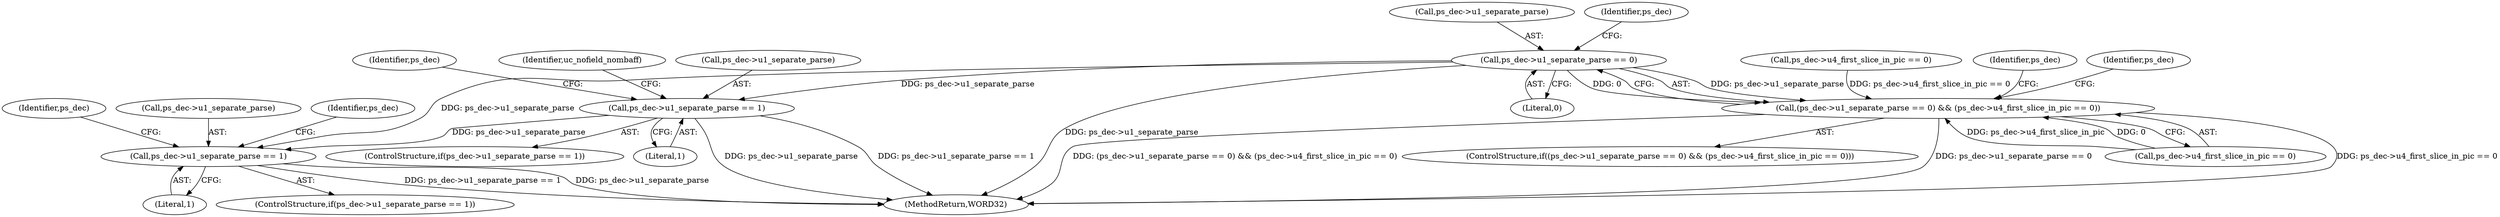 digraph "0_Android_0b23c81c3dd9ec38f7e6806a3955fed1925541a0_2@pointer" {
"1001272" [label="(Call,ps_dec->u1_separate_parse == 0)"];
"1001271" [label="(Call,(ps_dec->u1_separate_parse == 0) && (ps_dec->u4_first_slice_in_pic == 0))"];
"1001676" [label="(Call,ps_dec->u1_separate_parse == 1)"];
"1002092" [label="(Call,ps_dec->u1_separate_parse == 1)"];
"1002589" [label="(MethodReturn,WORD32)"];
"1001273" [label="(Call,ps_dec->u1_separate_parse)"];
"1002092" [label="(Call,ps_dec->u1_separate_parse == 1)"];
"1001285" [label="(Identifier,ps_dec)"];
"1001279" [label="(Identifier,ps_dec)"];
"1001685" [label="(Identifier,ps_dec)"];
"1001752" [label="(Identifier,uc_nofield_nombaff)"];
"1001272" [label="(Call,ps_dec->u1_separate_parse == 0)"];
"1002113" [label="(Identifier,ps_dec)"];
"1001271" [label="(Call,(ps_dec->u1_separate_parse == 0) && (ps_dec->u4_first_slice_in_pic == 0))"];
"1001256" [label="(Call,ps_dec->u4_first_slice_in_pic == 0)"];
"1001675" [label="(ControlStructure,if(ps_dec->u1_separate_parse == 1))"];
"1001289" [label="(Identifier,ps_dec)"];
"1002096" [label="(Literal,1)"];
"1001677" [label="(Call,ps_dec->u1_separate_parse)"];
"1002093" [label="(Call,ps_dec->u1_separate_parse)"];
"1001676" [label="(Call,ps_dec->u1_separate_parse == 1)"];
"1001680" [label="(Literal,1)"];
"1002091" [label="(ControlStructure,if(ps_dec->u1_separate_parse == 1))"];
"1001276" [label="(Literal,0)"];
"1001277" [label="(Call,ps_dec->u4_first_slice_in_pic == 0)"];
"1002100" [label="(Identifier,ps_dec)"];
"1001270" [label="(ControlStructure,if((ps_dec->u1_separate_parse == 0) && (ps_dec->u4_first_slice_in_pic == 0)))"];
"1001272" -> "1001271"  [label="AST: "];
"1001272" -> "1001276"  [label="CFG: "];
"1001273" -> "1001272"  [label="AST: "];
"1001276" -> "1001272"  [label="AST: "];
"1001279" -> "1001272"  [label="CFG: "];
"1001271" -> "1001272"  [label="CFG: "];
"1001272" -> "1002589"  [label="DDG: ps_dec->u1_separate_parse"];
"1001272" -> "1001271"  [label="DDG: ps_dec->u1_separate_parse"];
"1001272" -> "1001271"  [label="DDG: 0"];
"1001272" -> "1001676"  [label="DDG: ps_dec->u1_separate_parse"];
"1001272" -> "1002092"  [label="DDG: ps_dec->u1_separate_parse"];
"1001271" -> "1001270"  [label="AST: "];
"1001271" -> "1001277"  [label="CFG: "];
"1001277" -> "1001271"  [label="AST: "];
"1001285" -> "1001271"  [label="CFG: "];
"1001289" -> "1001271"  [label="CFG: "];
"1001271" -> "1002589"  [label="DDG: ps_dec->u4_first_slice_in_pic == 0"];
"1001271" -> "1002589"  [label="DDG: (ps_dec->u1_separate_parse == 0) && (ps_dec->u4_first_slice_in_pic == 0)"];
"1001271" -> "1002589"  [label="DDG: ps_dec->u1_separate_parse == 0"];
"1001277" -> "1001271"  [label="DDG: ps_dec->u4_first_slice_in_pic"];
"1001277" -> "1001271"  [label="DDG: 0"];
"1001256" -> "1001271"  [label="DDG: ps_dec->u4_first_slice_in_pic == 0"];
"1001676" -> "1001675"  [label="AST: "];
"1001676" -> "1001680"  [label="CFG: "];
"1001677" -> "1001676"  [label="AST: "];
"1001680" -> "1001676"  [label="AST: "];
"1001685" -> "1001676"  [label="CFG: "];
"1001752" -> "1001676"  [label="CFG: "];
"1001676" -> "1002589"  [label="DDG: ps_dec->u1_separate_parse"];
"1001676" -> "1002589"  [label="DDG: ps_dec->u1_separate_parse == 1"];
"1001676" -> "1002092"  [label="DDG: ps_dec->u1_separate_parse"];
"1002092" -> "1002091"  [label="AST: "];
"1002092" -> "1002096"  [label="CFG: "];
"1002093" -> "1002092"  [label="AST: "];
"1002096" -> "1002092"  [label="AST: "];
"1002100" -> "1002092"  [label="CFG: "];
"1002113" -> "1002092"  [label="CFG: "];
"1002092" -> "1002589"  [label="DDG: ps_dec->u1_separate_parse == 1"];
"1002092" -> "1002589"  [label="DDG: ps_dec->u1_separate_parse"];
}
